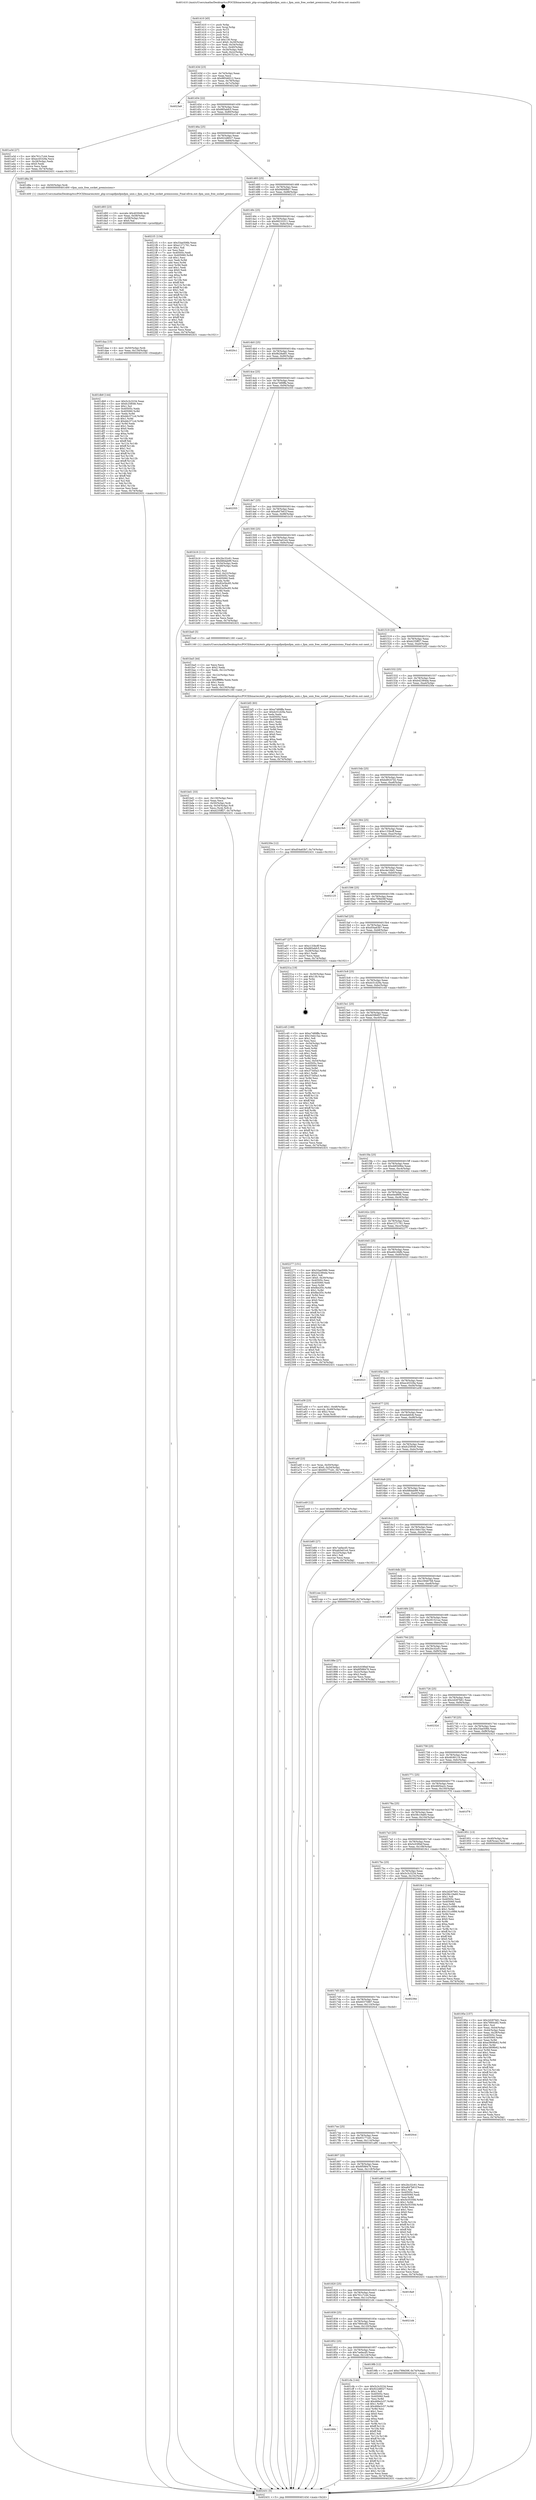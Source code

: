 digraph "0x401410" {
  label = "0x401410 (/mnt/c/Users/mathe/Desktop/tcc/POCII/binaries/extr_php-srcsapifpmfpmfpm_unix.c_fpm_unix_free_socket_premissions_Final-ollvm.out::main(0))"
  labelloc = "t"
  node[shape=record]

  Entry [label="",width=0.3,height=0.3,shape=circle,fillcolor=black,style=filled]
  "0x40143d" [label="{
     0x40143d [23]\l
     | [instrs]\l
     &nbsp;&nbsp;0x40143d \<+3\>: mov -0x74(%rbp),%eax\l
     &nbsp;&nbsp;0x401440 \<+2\>: mov %eax,%ecx\l
     &nbsp;&nbsp;0x401442 \<+6\>: sub $0x88546012,%ecx\l
     &nbsp;&nbsp;0x401448 \<+3\>: mov %eax,-0x78(%rbp)\l
     &nbsp;&nbsp;0x40144b \<+3\>: mov %ecx,-0x7c(%rbp)\l
     &nbsp;&nbsp;0x40144e \<+6\>: je 00000000004023a9 \<main+0xf99\>\l
  }"]
  "0x4023a9" [label="{
     0x4023a9\l
  }", style=dashed]
  "0x401454" [label="{
     0x401454 [22]\l
     | [instrs]\l
     &nbsp;&nbsp;0x401454 \<+5\>: jmp 0000000000401459 \<main+0x49\>\l
     &nbsp;&nbsp;0x401459 \<+3\>: mov -0x78(%rbp),%eax\l
     &nbsp;&nbsp;0x40145c \<+5\>: sub $0x885abfc5,%eax\l
     &nbsp;&nbsp;0x401461 \<+3\>: mov %eax,-0x80(%rbp)\l
     &nbsp;&nbsp;0x401464 \<+6\>: je 0000000000401a3d \<main+0x62d\>\l
  }"]
  Exit [label="",width=0.3,height=0.3,shape=circle,fillcolor=black,style=filled,peripheries=2]
  "0x401a3d" [label="{
     0x401a3d [27]\l
     | [instrs]\l
     &nbsp;&nbsp;0x401a3d \<+5\>: mov $0x761c7c44,%eax\l
     &nbsp;&nbsp;0x401a42 \<+5\>: mov $0xec45329a,%ecx\l
     &nbsp;&nbsp;0x401a47 \<+3\>: mov -0x28(%rbp),%edx\l
     &nbsp;&nbsp;0x401a4a \<+3\>: cmp $0x0,%edx\l
     &nbsp;&nbsp;0x401a4d \<+3\>: cmove %ecx,%eax\l
     &nbsp;&nbsp;0x401a50 \<+3\>: mov %eax,-0x74(%rbp)\l
     &nbsp;&nbsp;0x401a53 \<+5\>: jmp 0000000000402431 \<main+0x1021\>\l
  }"]
  "0x40146a" [label="{
     0x40146a [25]\l
     | [instrs]\l
     &nbsp;&nbsp;0x40146a \<+5\>: jmp 000000000040146f \<main+0x5f\>\l
     &nbsp;&nbsp;0x40146f \<+3\>: mov -0x78(%rbp),%eax\l
     &nbsp;&nbsp;0x401472 \<+5\>: sub $0x922d8027,%eax\l
     &nbsp;&nbsp;0x401477 \<+6\>: mov %eax,-0x84(%rbp)\l
     &nbsp;&nbsp;0x40147d \<+6\>: je 0000000000401d8a \<main+0x97a\>\l
  }"]
  "0x401db9" [label="{
     0x401db9 [144]\l
     | [instrs]\l
     &nbsp;&nbsp;0x401db9 \<+5\>: mov $0x5c3c3234,%eax\l
     &nbsp;&nbsp;0x401dbe \<+5\>: mov $0xfc25f046,%esi\l
     &nbsp;&nbsp;0x401dc3 \<+2\>: mov $0x1,%cl\l
     &nbsp;&nbsp;0x401dc5 \<+7\>: mov 0x40505c,%edx\l
     &nbsp;&nbsp;0x401dcc \<+8\>: mov 0x405060,%r8d\l
     &nbsp;&nbsp;0x401dd4 \<+3\>: mov %edx,%r9d\l
     &nbsp;&nbsp;0x401dd7 \<+7\>: sub $0xddc371cd,%r9d\l
     &nbsp;&nbsp;0x401dde \<+4\>: sub $0x1,%r9d\l
     &nbsp;&nbsp;0x401de2 \<+7\>: add $0xddc371cd,%r9d\l
     &nbsp;&nbsp;0x401de9 \<+4\>: imul %r9d,%edx\l
     &nbsp;&nbsp;0x401ded \<+3\>: and $0x1,%edx\l
     &nbsp;&nbsp;0x401df0 \<+3\>: cmp $0x0,%edx\l
     &nbsp;&nbsp;0x401df3 \<+4\>: sete %r10b\l
     &nbsp;&nbsp;0x401df7 \<+4\>: cmp $0xa,%r8d\l
     &nbsp;&nbsp;0x401dfb \<+4\>: setl %r11b\l
     &nbsp;&nbsp;0x401dff \<+3\>: mov %r10b,%bl\l
     &nbsp;&nbsp;0x401e02 \<+3\>: xor $0xff,%bl\l
     &nbsp;&nbsp;0x401e05 \<+3\>: mov %r11b,%r14b\l
     &nbsp;&nbsp;0x401e08 \<+4\>: xor $0xff,%r14b\l
     &nbsp;&nbsp;0x401e0c \<+3\>: xor $0x1,%cl\l
     &nbsp;&nbsp;0x401e0f \<+3\>: mov %bl,%r15b\l
     &nbsp;&nbsp;0x401e12 \<+4\>: and $0xff,%r15b\l
     &nbsp;&nbsp;0x401e16 \<+3\>: and %cl,%r10b\l
     &nbsp;&nbsp;0x401e19 \<+3\>: mov %r14b,%r12b\l
     &nbsp;&nbsp;0x401e1c \<+4\>: and $0xff,%r12b\l
     &nbsp;&nbsp;0x401e20 \<+3\>: and %cl,%r11b\l
     &nbsp;&nbsp;0x401e23 \<+3\>: or %r10b,%r15b\l
     &nbsp;&nbsp;0x401e26 \<+3\>: or %r11b,%r12b\l
     &nbsp;&nbsp;0x401e29 \<+3\>: xor %r12b,%r15b\l
     &nbsp;&nbsp;0x401e2c \<+3\>: or %r14b,%bl\l
     &nbsp;&nbsp;0x401e2f \<+3\>: xor $0xff,%bl\l
     &nbsp;&nbsp;0x401e32 \<+3\>: or $0x1,%cl\l
     &nbsp;&nbsp;0x401e35 \<+2\>: and %cl,%bl\l
     &nbsp;&nbsp;0x401e37 \<+3\>: or %bl,%r15b\l
     &nbsp;&nbsp;0x401e3a \<+4\>: test $0x1,%r15b\l
     &nbsp;&nbsp;0x401e3e \<+3\>: cmovne %esi,%eax\l
     &nbsp;&nbsp;0x401e41 \<+3\>: mov %eax,-0x74(%rbp)\l
     &nbsp;&nbsp;0x401e44 \<+5\>: jmp 0000000000402431 \<main+0x1021\>\l
  }"]
  "0x401d8a" [label="{
     0x401d8a [9]\l
     | [instrs]\l
     &nbsp;&nbsp;0x401d8a \<+4\>: mov -0x50(%rbp),%rdi\l
     &nbsp;&nbsp;0x401d8e \<+5\>: call 0000000000401400 \<fpm_unix_free_socket_premissions\>\l
     | [calls]\l
     &nbsp;&nbsp;0x401400 \{1\} (/mnt/c/Users/mathe/Desktop/tcc/POCII/binaries/extr_php-srcsapifpmfpmfpm_unix.c_fpm_unix_free_socket_premissions_Final-ollvm.out::fpm_unix_free_socket_premissions)\l
  }"]
  "0x401483" [label="{
     0x401483 [25]\l
     | [instrs]\l
     &nbsp;&nbsp;0x401483 \<+5\>: jmp 0000000000401488 \<main+0x78\>\l
     &nbsp;&nbsp;0x401488 \<+3\>: mov -0x78(%rbp),%eax\l
     &nbsp;&nbsp;0x40148b \<+5\>: sub $0x9406f8d7,%eax\l
     &nbsp;&nbsp;0x401490 \<+6\>: mov %eax,-0x88(%rbp)\l
     &nbsp;&nbsp;0x401496 \<+6\>: je 00000000004021f1 \<main+0xde1\>\l
  }"]
  "0x401daa" [label="{
     0x401daa [15]\l
     | [instrs]\l
     &nbsp;&nbsp;0x401daa \<+4\>: mov -0x50(%rbp),%rdi\l
     &nbsp;&nbsp;0x401dae \<+6\>: mov %eax,-0x134(%rbp)\l
     &nbsp;&nbsp;0x401db4 \<+5\>: call 0000000000401030 \<free@plt\>\l
     | [calls]\l
     &nbsp;&nbsp;0x401030 \{1\} (unknown)\l
  }"]
  "0x4021f1" [label="{
     0x4021f1 [134]\l
     | [instrs]\l
     &nbsp;&nbsp;0x4021f1 \<+5\>: mov $0x33ae506b,%eax\l
     &nbsp;&nbsp;0x4021f6 \<+5\>: mov $0xe1271761,%ecx\l
     &nbsp;&nbsp;0x4021fb \<+2\>: mov $0x1,%dl\l
     &nbsp;&nbsp;0x4021fd \<+2\>: xor %esi,%esi\l
     &nbsp;&nbsp;0x4021ff \<+7\>: mov 0x40505c,%edi\l
     &nbsp;&nbsp;0x402206 \<+8\>: mov 0x405060,%r8d\l
     &nbsp;&nbsp;0x40220e \<+3\>: sub $0x1,%esi\l
     &nbsp;&nbsp;0x402211 \<+3\>: mov %edi,%r9d\l
     &nbsp;&nbsp;0x402214 \<+3\>: add %esi,%r9d\l
     &nbsp;&nbsp;0x402217 \<+4\>: imul %r9d,%edi\l
     &nbsp;&nbsp;0x40221b \<+3\>: and $0x1,%edi\l
     &nbsp;&nbsp;0x40221e \<+3\>: cmp $0x0,%edi\l
     &nbsp;&nbsp;0x402221 \<+4\>: sete %r10b\l
     &nbsp;&nbsp;0x402225 \<+4\>: cmp $0xa,%r8d\l
     &nbsp;&nbsp;0x402229 \<+4\>: setl %r11b\l
     &nbsp;&nbsp;0x40222d \<+3\>: mov %r10b,%bl\l
     &nbsp;&nbsp;0x402230 \<+3\>: xor $0xff,%bl\l
     &nbsp;&nbsp;0x402233 \<+3\>: mov %r11b,%r14b\l
     &nbsp;&nbsp;0x402236 \<+4\>: xor $0xff,%r14b\l
     &nbsp;&nbsp;0x40223a \<+3\>: xor $0x1,%dl\l
     &nbsp;&nbsp;0x40223d \<+3\>: mov %bl,%r15b\l
     &nbsp;&nbsp;0x402240 \<+4\>: and $0xff,%r15b\l
     &nbsp;&nbsp;0x402244 \<+3\>: and %dl,%r10b\l
     &nbsp;&nbsp;0x402247 \<+3\>: mov %r14b,%r12b\l
     &nbsp;&nbsp;0x40224a \<+4\>: and $0xff,%r12b\l
     &nbsp;&nbsp;0x40224e \<+3\>: and %dl,%r11b\l
     &nbsp;&nbsp;0x402251 \<+3\>: or %r10b,%r15b\l
     &nbsp;&nbsp;0x402254 \<+3\>: or %r11b,%r12b\l
     &nbsp;&nbsp;0x402257 \<+3\>: xor %r12b,%r15b\l
     &nbsp;&nbsp;0x40225a \<+3\>: or %r14b,%bl\l
     &nbsp;&nbsp;0x40225d \<+3\>: xor $0xff,%bl\l
     &nbsp;&nbsp;0x402260 \<+3\>: or $0x1,%dl\l
     &nbsp;&nbsp;0x402263 \<+2\>: and %dl,%bl\l
     &nbsp;&nbsp;0x402265 \<+3\>: or %bl,%r15b\l
     &nbsp;&nbsp;0x402268 \<+4\>: test $0x1,%r15b\l
     &nbsp;&nbsp;0x40226c \<+3\>: cmovne %ecx,%eax\l
     &nbsp;&nbsp;0x40226f \<+3\>: mov %eax,-0x74(%rbp)\l
     &nbsp;&nbsp;0x402272 \<+5\>: jmp 0000000000402431 \<main+0x1021\>\l
  }"]
  "0x40149c" [label="{
     0x40149c [25]\l
     | [instrs]\l
     &nbsp;&nbsp;0x40149c \<+5\>: jmp 00000000004014a1 \<main+0x91\>\l
     &nbsp;&nbsp;0x4014a1 \<+3\>: mov -0x78(%rbp),%eax\l
     &nbsp;&nbsp;0x4014a4 \<+5\>: sub $0x99233311,%eax\l
     &nbsp;&nbsp;0x4014a9 \<+6\>: mov %eax,-0x8c(%rbp)\l
     &nbsp;&nbsp;0x4014af \<+6\>: je 00000000004020c1 \<main+0xcb1\>\l
  }"]
  "0x401d93" [label="{
     0x401d93 [23]\l
     | [instrs]\l
     &nbsp;&nbsp;0x401d93 \<+10\>: movabs $0x4030d6,%rdi\l
     &nbsp;&nbsp;0x401d9d \<+3\>: mov %eax,-0x58(%rbp)\l
     &nbsp;&nbsp;0x401da0 \<+3\>: mov -0x58(%rbp),%esi\l
     &nbsp;&nbsp;0x401da3 \<+2\>: mov $0x0,%al\l
     &nbsp;&nbsp;0x401da5 \<+5\>: call 0000000000401040 \<printf@plt\>\l
     | [calls]\l
     &nbsp;&nbsp;0x401040 \{1\} (unknown)\l
  }"]
  "0x4020c1" [label="{
     0x4020c1\l
  }", style=dashed]
  "0x4014b5" [label="{
     0x4014b5 [25]\l
     | [instrs]\l
     &nbsp;&nbsp;0x4014b5 \<+5\>: jmp 00000000004014ba \<main+0xaa\>\l
     &nbsp;&nbsp;0x4014ba \<+3\>: mov -0x78(%rbp),%eax\l
     &nbsp;&nbsp;0x4014bd \<+5\>: sub $0x9b28a6f1,%eax\l
     &nbsp;&nbsp;0x4014c2 \<+6\>: mov %eax,-0x90(%rbp)\l
     &nbsp;&nbsp;0x4014c8 \<+6\>: je 0000000000401f09 \<main+0xaf9\>\l
  }"]
  "0x40186b" [label="{
     0x40186b\l
  }", style=dashed]
  "0x401f09" [label="{
     0x401f09\l
  }", style=dashed]
  "0x4014ce" [label="{
     0x4014ce [25]\l
     | [instrs]\l
     &nbsp;&nbsp;0x4014ce \<+5\>: jmp 00000000004014d3 \<main+0xc3\>\l
     &nbsp;&nbsp;0x4014d3 \<+3\>: mov -0x78(%rbp),%eax\l
     &nbsp;&nbsp;0x4014d6 \<+5\>: sub $0xa7489ffa,%eax\l
     &nbsp;&nbsp;0x4014db \<+6\>: mov %eax,-0x94(%rbp)\l
     &nbsp;&nbsp;0x4014e1 \<+6\>: je 0000000000402355 \<main+0xf45\>\l
  }"]
  "0x401cfa" [label="{
     0x401cfa [144]\l
     | [instrs]\l
     &nbsp;&nbsp;0x401cfa \<+5\>: mov $0x5c3c3234,%eax\l
     &nbsp;&nbsp;0x401cff \<+5\>: mov $0x922d8027,%ecx\l
     &nbsp;&nbsp;0x401d04 \<+2\>: mov $0x1,%dl\l
     &nbsp;&nbsp;0x401d06 \<+7\>: mov 0x40505c,%esi\l
     &nbsp;&nbsp;0x401d0d \<+7\>: mov 0x405060,%edi\l
     &nbsp;&nbsp;0x401d14 \<+3\>: mov %esi,%r8d\l
     &nbsp;&nbsp;0x401d17 \<+7\>: add $0x466e2c57,%r8d\l
     &nbsp;&nbsp;0x401d1e \<+4\>: sub $0x1,%r8d\l
     &nbsp;&nbsp;0x401d22 \<+7\>: sub $0x466e2c57,%r8d\l
     &nbsp;&nbsp;0x401d29 \<+4\>: imul %r8d,%esi\l
     &nbsp;&nbsp;0x401d2d \<+3\>: and $0x1,%esi\l
     &nbsp;&nbsp;0x401d30 \<+3\>: cmp $0x0,%esi\l
     &nbsp;&nbsp;0x401d33 \<+4\>: sete %r9b\l
     &nbsp;&nbsp;0x401d37 \<+3\>: cmp $0xa,%edi\l
     &nbsp;&nbsp;0x401d3a \<+4\>: setl %r10b\l
     &nbsp;&nbsp;0x401d3e \<+3\>: mov %r9b,%r11b\l
     &nbsp;&nbsp;0x401d41 \<+4\>: xor $0xff,%r11b\l
     &nbsp;&nbsp;0x401d45 \<+3\>: mov %r10b,%bl\l
     &nbsp;&nbsp;0x401d48 \<+3\>: xor $0xff,%bl\l
     &nbsp;&nbsp;0x401d4b \<+3\>: xor $0x1,%dl\l
     &nbsp;&nbsp;0x401d4e \<+3\>: mov %r11b,%r14b\l
     &nbsp;&nbsp;0x401d51 \<+4\>: and $0xff,%r14b\l
     &nbsp;&nbsp;0x401d55 \<+3\>: and %dl,%r9b\l
     &nbsp;&nbsp;0x401d58 \<+3\>: mov %bl,%r15b\l
     &nbsp;&nbsp;0x401d5b \<+4\>: and $0xff,%r15b\l
     &nbsp;&nbsp;0x401d5f \<+3\>: and %dl,%r10b\l
     &nbsp;&nbsp;0x401d62 \<+3\>: or %r9b,%r14b\l
     &nbsp;&nbsp;0x401d65 \<+3\>: or %r10b,%r15b\l
     &nbsp;&nbsp;0x401d68 \<+3\>: xor %r15b,%r14b\l
     &nbsp;&nbsp;0x401d6b \<+3\>: or %bl,%r11b\l
     &nbsp;&nbsp;0x401d6e \<+4\>: xor $0xff,%r11b\l
     &nbsp;&nbsp;0x401d72 \<+3\>: or $0x1,%dl\l
     &nbsp;&nbsp;0x401d75 \<+3\>: and %dl,%r11b\l
     &nbsp;&nbsp;0x401d78 \<+3\>: or %r11b,%r14b\l
     &nbsp;&nbsp;0x401d7b \<+4\>: test $0x1,%r14b\l
     &nbsp;&nbsp;0x401d7f \<+3\>: cmovne %ecx,%eax\l
     &nbsp;&nbsp;0x401d82 \<+3\>: mov %eax,-0x74(%rbp)\l
     &nbsp;&nbsp;0x401d85 \<+5\>: jmp 0000000000402431 \<main+0x1021\>\l
  }"]
  "0x402355" [label="{
     0x402355\l
  }", style=dashed]
  "0x4014e7" [label="{
     0x4014e7 [25]\l
     | [instrs]\l
     &nbsp;&nbsp;0x4014e7 \<+5\>: jmp 00000000004014ec \<main+0xdc\>\l
     &nbsp;&nbsp;0x4014ec \<+3\>: mov -0x78(%rbp),%eax\l
     &nbsp;&nbsp;0x4014ef \<+5\>: sub $0xa847b61f,%eax\l
     &nbsp;&nbsp;0x4014f4 \<+6\>: mov %eax,-0x98(%rbp)\l
     &nbsp;&nbsp;0x4014fa \<+6\>: je 0000000000401b16 \<main+0x706\>\l
  }"]
  "0x401bd1" [label="{
     0x401bd1 [33]\l
     | [instrs]\l
     &nbsp;&nbsp;0x401bd1 \<+6\>: mov -0x130(%rbp),%ecx\l
     &nbsp;&nbsp;0x401bd7 \<+3\>: imul %eax,%ecx\l
     &nbsp;&nbsp;0x401bda \<+4\>: mov -0x50(%rbp),%rdi\l
     &nbsp;&nbsp;0x401bde \<+4\>: movslq -0x54(%rbp),%r8\l
     &nbsp;&nbsp;0x401be2 \<+4\>: mov %ecx,(%rdi,%r8,4)\l
     &nbsp;&nbsp;0x401be6 \<+7\>: movl $0xb235ff27,-0x74(%rbp)\l
     &nbsp;&nbsp;0x401bed \<+5\>: jmp 0000000000402431 \<main+0x1021\>\l
  }"]
  "0x401b16" [label="{
     0x401b16 [111]\l
     | [instrs]\l
     &nbsp;&nbsp;0x401b16 \<+5\>: mov $0x2bc32c61,%eax\l
     &nbsp;&nbsp;0x401b1b \<+5\>: mov $0xfd6dab99,%ecx\l
     &nbsp;&nbsp;0x401b20 \<+3\>: mov -0x54(%rbp),%edx\l
     &nbsp;&nbsp;0x401b23 \<+3\>: cmp -0x48(%rbp),%edx\l
     &nbsp;&nbsp;0x401b26 \<+4\>: setl %sil\l
     &nbsp;&nbsp;0x401b2a \<+4\>: and $0x1,%sil\l
     &nbsp;&nbsp;0x401b2e \<+4\>: mov %sil,-0x22(%rbp)\l
     &nbsp;&nbsp;0x401b32 \<+7\>: mov 0x40505c,%edx\l
     &nbsp;&nbsp;0x401b39 \<+7\>: mov 0x405060,%edi\l
     &nbsp;&nbsp;0x401b40 \<+3\>: mov %edx,%r8d\l
     &nbsp;&nbsp;0x401b43 \<+7\>: add $0x82e5bc85,%r8d\l
     &nbsp;&nbsp;0x401b4a \<+4\>: sub $0x1,%r8d\l
     &nbsp;&nbsp;0x401b4e \<+7\>: sub $0x82e5bc85,%r8d\l
     &nbsp;&nbsp;0x401b55 \<+4\>: imul %r8d,%edx\l
     &nbsp;&nbsp;0x401b59 \<+3\>: and $0x1,%edx\l
     &nbsp;&nbsp;0x401b5c \<+3\>: cmp $0x0,%edx\l
     &nbsp;&nbsp;0x401b5f \<+4\>: sete %sil\l
     &nbsp;&nbsp;0x401b63 \<+3\>: cmp $0xa,%edi\l
     &nbsp;&nbsp;0x401b66 \<+4\>: setl %r9b\l
     &nbsp;&nbsp;0x401b6a \<+3\>: mov %sil,%r10b\l
     &nbsp;&nbsp;0x401b6d \<+3\>: and %r9b,%r10b\l
     &nbsp;&nbsp;0x401b70 \<+3\>: xor %r9b,%sil\l
     &nbsp;&nbsp;0x401b73 \<+3\>: or %sil,%r10b\l
     &nbsp;&nbsp;0x401b76 \<+4\>: test $0x1,%r10b\l
     &nbsp;&nbsp;0x401b7a \<+3\>: cmovne %ecx,%eax\l
     &nbsp;&nbsp;0x401b7d \<+3\>: mov %eax,-0x74(%rbp)\l
     &nbsp;&nbsp;0x401b80 \<+5\>: jmp 0000000000402431 \<main+0x1021\>\l
  }"]
  "0x401500" [label="{
     0x401500 [25]\l
     | [instrs]\l
     &nbsp;&nbsp;0x401500 \<+5\>: jmp 0000000000401505 \<main+0xf5\>\l
     &nbsp;&nbsp;0x401505 \<+3\>: mov -0x78(%rbp),%eax\l
     &nbsp;&nbsp;0x401508 \<+5\>: sub $0xab5a01e4,%eax\l
     &nbsp;&nbsp;0x40150d \<+6\>: mov %eax,-0x9c(%rbp)\l
     &nbsp;&nbsp;0x401513 \<+6\>: je 0000000000401ba0 \<main+0x790\>\l
  }"]
  "0x401ba5" [label="{
     0x401ba5 [44]\l
     | [instrs]\l
     &nbsp;&nbsp;0x401ba5 \<+2\>: xor %ecx,%ecx\l
     &nbsp;&nbsp;0x401ba7 \<+5\>: mov $0x2,%edx\l
     &nbsp;&nbsp;0x401bac \<+6\>: mov %edx,-0x12c(%rbp)\l
     &nbsp;&nbsp;0x401bb2 \<+1\>: cltd\l
     &nbsp;&nbsp;0x401bb3 \<+6\>: mov -0x12c(%rbp),%esi\l
     &nbsp;&nbsp;0x401bb9 \<+2\>: idiv %esi\l
     &nbsp;&nbsp;0x401bbb \<+6\>: imul $0xfffffffe,%edx,%edx\l
     &nbsp;&nbsp;0x401bc1 \<+3\>: sub $0x1,%ecx\l
     &nbsp;&nbsp;0x401bc4 \<+2\>: sub %ecx,%edx\l
     &nbsp;&nbsp;0x401bc6 \<+6\>: mov %edx,-0x130(%rbp)\l
     &nbsp;&nbsp;0x401bcc \<+5\>: call 0000000000401160 \<next_i\>\l
     | [calls]\l
     &nbsp;&nbsp;0x401160 \{1\} (/mnt/c/Users/mathe/Desktop/tcc/POCII/binaries/extr_php-srcsapifpmfpmfpm_unix.c_fpm_unix_free_socket_premissions_Final-ollvm.out::next_i)\l
  }"]
  "0x401ba0" [label="{
     0x401ba0 [5]\l
     | [instrs]\l
     &nbsp;&nbsp;0x401ba0 \<+5\>: call 0000000000401160 \<next_i\>\l
     | [calls]\l
     &nbsp;&nbsp;0x401160 \{1\} (/mnt/c/Users/mathe/Desktop/tcc/POCII/binaries/extr_php-srcsapifpmfpmfpm_unix.c_fpm_unix_free_socket_premissions_Final-ollvm.out::next_i)\l
  }"]
  "0x401519" [label="{
     0x401519 [25]\l
     | [instrs]\l
     &nbsp;&nbsp;0x401519 \<+5\>: jmp 000000000040151e \<main+0x10e\>\l
     &nbsp;&nbsp;0x40151e \<+3\>: mov -0x78(%rbp),%eax\l
     &nbsp;&nbsp;0x401521 \<+5\>: sub $0xb235ff27,%eax\l
     &nbsp;&nbsp;0x401526 \<+6\>: mov %eax,-0xa0(%rbp)\l
     &nbsp;&nbsp;0x40152c \<+6\>: je 0000000000401bf2 \<main+0x7e2\>\l
  }"]
  "0x401a6f" [label="{
     0x401a6f [23]\l
     | [instrs]\l
     &nbsp;&nbsp;0x401a6f \<+4\>: mov %rax,-0x50(%rbp)\l
     &nbsp;&nbsp;0x401a73 \<+7\>: movl $0x0,-0x54(%rbp)\l
     &nbsp;&nbsp;0x401a7a \<+7\>: movl $0x65177cd1,-0x74(%rbp)\l
     &nbsp;&nbsp;0x401a81 \<+5\>: jmp 0000000000402431 \<main+0x1021\>\l
  }"]
  "0x401bf2" [label="{
     0x401bf2 [83]\l
     | [instrs]\l
     &nbsp;&nbsp;0x401bf2 \<+5\>: mov $0xa7489ffa,%eax\l
     &nbsp;&nbsp;0x401bf7 \<+5\>: mov $0xdc51d29a,%ecx\l
     &nbsp;&nbsp;0x401bfc \<+2\>: xor %edx,%edx\l
     &nbsp;&nbsp;0x401bfe \<+7\>: mov 0x40505c,%esi\l
     &nbsp;&nbsp;0x401c05 \<+7\>: mov 0x405060,%edi\l
     &nbsp;&nbsp;0x401c0c \<+3\>: sub $0x1,%edx\l
     &nbsp;&nbsp;0x401c0f \<+3\>: mov %esi,%r8d\l
     &nbsp;&nbsp;0x401c12 \<+3\>: add %edx,%r8d\l
     &nbsp;&nbsp;0x401c15 \<+4\>: imul %r8d,%esi\l
     &nbsp;&nbsp;0x401c19 \<+3\>: and $0x1,%esi\l
     &nbsp;&nbsp;0x401c1c \<+3\>: cmp $0x0,%esi\l
     &nbsp;&nbsp;0x401c1f \<+4\>: sete %r9b\l
     &nbsp;&nbsp;0x401c23 \<+3\>: cmp $0xa,%edi\l
     &nbsp;&nbsp;0x401c26 \<+4\>: setl %r10b\l
     &nbsp;&nbsp;0x401c2a \<+3\>: mov %r9b,%r11b\l
     &nbsp;&nbsp;0x401c2d \<+3\>: and %r10b,%r11b\l
     &nbsp;&nbsp;0x401c30 \<+3\>: xor %r10b,%r9b\l
     &nbsp;&nbsp;0x401c33 \<+3\>: or %r9b,%r11b\l
     &nbsp;&nbsp;0x401c36 \<+4\>: test $0x1,%r11b\l
     &nbsp;&nbsp;0x401c3a \<+3\>: cmovne %ecx,%eax\l
     &nbsp;&nbsp;0x401c3d \<+3\>: mov %eax,-0x74(%rbp)\l
     &nbsp;&nbsp;0x401c40 \<+5\>: jmp 0000000000402431 \<main+0x1021\>\l
  }"]
  "0x401532" [label="{
     0x401532 [25]\l
     | [instrs]\l
     &nbsp;&nbsp;0x401532 \<+5\>: jmp 0000000000401537 \<main+0x127\>\l
     &nbsp;&nbsp;0x401537 \<+3\>: mov -0x78(%rbp),%eax\l
     &nbsp;&nbsp;0x40153a \<+5\>: sub $0xb42384da,%eax\l
     &nbsp;&nbsp;0x40153f \<+6\>: mov %eax,-0xa4(%rbp)\l
     &nbsp;&nbsp;0x401545 \<+6\>: je 000000000040230e \<main+0xefe\>\l
  }"]
  "0x401852" [label="{
     0x401852 [25]\l
     | [instrs]\l
     &nbsp;&nbsp;0x401852 \<+5\>: jmp 0000000000401857 \<main+0x447\>\l
     &nbsp;&nbsp;0x401857 \<+3\>: mov -0x78(%rbp),%eax\l
     &nbsp;&nbsp;0x40185a \<+5\>: sub $0x7aefacd5,%eax\l
     &nbsp;&nbsp;0x40185f \<+6\>: mov %eax,-0x124(%rbp)\l
     &nbsp;&nbsp;0x401865 \<+6\>: je 0000000000401cfa \<main+0x8ea\>\l
  }"]
  "0x40230e" [label="{
     0x40230e [12]\l
     | [instrs]\l
     &nbsp;&nbsp;0x40230e \<+7\>: movl $0xd54a63b7,-0x74(%rbp)\l
     &nbsp;&nbsp;0x402315 \<+5\>: jmp 0000000000402431 \<main+0x1021\>\l
  }"]
  "0x40154b" [label="{
     0x40154b [25]\l
     | [instrs]\l
     &nbsp;&nbsp;0x40154b \<+5\>: jmp 0000000000401550 \<main+0x140\>\l
     &nbsp;&nbsp;0x401550 \<+3\>: mov -0x78(%rbp),%eax\l
     &nbsp;&nbsp;0x401553 \<+5\>: sub $0xbd9247d2,%eax\l
     &nbsp;&nbsp;0x401558 \<+6\>: mov %eax,-0xa8(%rbp)\l
     &nbsp;&nbsp;0x40155e \<+6\>: je 00000000004023b5 \<main+0xfa5\>\l
  }"]
  "0x4019fb" [label="{
     0x4019fb [12]\l
     | [instrs]\l
     &nbsp;&nbsp;0x4019fb \<+7\>: movl $0xc789d39f,-0x74(%rbp)\l
     &nbsp;&nbsp;0x401a02 \<+5\>: jmp 0000000000402431 \<main+0x1021\>\l
  }"]
  "0x4023b5" [label="{
     0x4023b5\l
  }", style=dashed]
  "0x401564" [label="{
     0x401564 [25]\l
     | [instrs]\l
     &nbsp;&nbsp;0x401564 \<+5\>: jmp 0000000000401569 \<main+0x159\>\l
     &nbsp;&nbsp;0x401569 \<+3\>: mov -0x78(%rbp),%eax\l
     &nbsp;&nbsp;0x40156c \<+5\>: sub $0xc133bcff,%eax\l
     &nbsp;&nbsp;0x401571 \<+6\>: mov %eax,-0xac(%rbp)\l
     &nbsp;&nbsp;0x401577 \<+6\>: je 0000000000401a22 \<main+0x612\>\l
  }"]
  "0x401839" [label="{
     0x401839 [25]\l
     | [instrs]\l
     &nbsp;&nbsp;0x401839 \<+5\>: jmp 000000000040183e \<main+0x42e\>\l
     &nbsp;&nbsp;0x40183e \<+3\>: mov -0x78(%rbp),%eax\l
     &nbsp;&nbsp;0x401841 \<+5\>: sub $0x7660cdf2,%eax\l
     &nbsp;&nbsp;0x401846 \<+6\>: mov %eax,-0x120(%rbp)\l
     &nbsp;&nbsp;0x40184c \<+6\>: je 00000000004019fb \<main+0x5eb\>\l
  }"]
  "0x401a22" [label="{
     0x401a22\l
  }", style=dashed]
  "0x40157d" [label="{
     0x40157d [25]\l
     | [instrs]\l
     &nbsp;&nbsp;0x40157d \<+5\>: jmp 0000000000401582 \<main+0x172\>\l
     &nbsp;&nbsp;0x401582 \<+3\>: mov -0x78(%rbp),%eax\l
     &nbsp;&nbsp;0x401585 \<+5\>: sub $0xc4e1fdd1,%eax\l
     &nbsp;&nbsp;0x40158a \<+6\>: mov %eax,-0xb0(%rbp)\l
     &nbsp;&nbsp;0x401590 \<+6\>: je 0000000000402125 \<main+0xd15\>\l
  }"]
  "0x4021d4" [label="{
     0x4021d4\l
  }", style=dashed]
  "0x402125" [label="{
     0x402125\l
  }", style=dashed]
  "0x401596" [label="{
     0x401596 [25]\l
     | [instrs]\l
     &nbsp;&nbsp;0x401596 \<+5\>: jmp 000000000040159b \<main+0x18b\>\l
     &nbsp;&nbsp;0x40159b \<+3\>: mov -0x78(%rbp),%eax\l
     &nbsp;&nbsp;0x40159e \<+5\>: sub $0xc789d39f,%eax\l
     &nbsp;&nbsp;0x4015a3 \<+6\>: mov %eax,-0xb4(%rbp)\l
     &nbsp;&nbsp;0x4015a9 \<+6\>: je 0000000000401a07 \<main+0x5f7\>\l
  }"]
  "0x401820" [label="{
     0x401820 [25]\l
     | [instrs]\l
     &nbsp;&nbsp;0x401820 \<+5\>: jmp 0000000000401825 \<main+0x415\>\l
     &nbsp;&nbsp;0x401825 \<+3\>: mov -0x78(%rbp),%eax\l
     &nbsp;&nbsp;0x401828 \<+5\>: sub $0x761c7c44,%eax\l
     &nbsp;&nbsp;0x40182d \<+6\>: mov %eax,-0x11c(%rbp)\l
     &nbsp;&nbsp;0x401833 \<+6\>: je 00000000004021d4 \<main+0xdc4\>\l
  }"]
  "0x401a07" [label="{
     0x401a07 [27]\l
     | [instrs]\l
     &nbsp;&nbsp;0x401a07 \<+5\>: mov $0xc133bcff,%eax\l
     &nbsp;&nbsp;0x401a0c \<+5\>: mov $0x885abfc5,%ecx\l
     &nbsp;&nbsp;0x401a11 \<+3\>: mov -0x28(%rbp),%edx\l
     &nbsp;&nbsp;0x401a14 \<+3\>: cmp $0x1,%edx\l
     &nbsp;&nbsp;0x401a17 \<+3\>: cmovl %ecx,%eax\l
     &nbsp;&nbsp;0x401a1a \<+3\>: mov %eax,-0x74(%rbp)\l
     &nbsp;&nbsp;0x401a1d \<+5\>: jmp 0000000000402431 \<main+0x1021\>\l
  }"]
  "0x4015af" [label="{
     0x4015af [25]\l
     | [instrs]\l
     &nbsp;&nbsp;0x4015af \<+5\>: jmp 00000000004015b4 \<main+0x1a4\>\l
     &nbsp;&nbsp;0x4015b4 \<+3\>: mov -0x78(%rbp),%eax\l
     &nbsp;&nbsp;0x4015b7 \<+5\>: sub $0xd54a63b7,%eax\l
     &nbsp;&nbsp;0x4015bc \<+6\>: mov %eax,-0xb8(%rbp)\l
     &nbsp;&nbsp;0x4015c2 \<+6\>: je 000000000040231a \<main+0xf0a\>\l
  }"]
  "0x4018a9" [label="{
     0x4018a9\l
  }", style=dashed]
  "0x40231a" [label="{
     0x40231a [19]\l
     | [instrs]\l
     &nbsp;&nbsp;0x40231a \<+3\>: mov -0x30(%rbp),%eax\l
     &nbsp;&nbsp;0x40231d \<+7\>: add $0x130,%rsp\l
     &nbsp;&nbsp;0x402324 \<+1\>: pop %rbx\l
     &nbsp;&nbsp;0x402325 \<+2\>: pop %r12\l
     &nbsp;&nbsp;0x402327 \<+2\>: pop %r14\l
     &nbsp;&nbsp;0x402329 \<+2\>: pop %r15\l
     &nbsp;&nbsp;0x40232b \<+1\>: pop %rbp\l
     &nbsp;&nbsp;0x40232c \<+1\>: ret\l
  }"]
  "0x4015c8" [label="{
     0x4015c8 [25]\l
     | [instrs]\l
     &nbsp;&nbsp;0x4015c8 \<+5\>: jmp 00000000004015cd \<main+0x1bd\>\l
     &nbsp;&nbsp;0x4015cd \<+3\>: mov -0x78(%rbp),%eax\l
     &nbsp;&nbsp;0x4015d0 \<+5\>: sub $0xdc51d29a,%eax\l
     &nbsp;&nbsp;0x4015d5 \<+6\>: mov %eax,-0xbc(%rbp)\l
     &nbsp;&nbsp;0x4015db \<+6\>: je 0000000000401c45 \<main+0x835\>\l
  }"]
  "0x401807" [label="{
     0x401807 [25]\l
     | [instrs]\l
     &nbsp;&nbsp;0x401807 \<+5\>: jmp 000000000040180c \<main+0x3fc\>\l
     &nbsp;&nbsp;0x40180c \<+3\>: mov -0x78(%rbp),%eax\l
     &nbsp;&nbsp;0x40180f \<+5\>: sub $0x6f588476,%eax\l
     &nbsp;&nbsp;0x401814 \<+6\>: mov %eax,-0x118(%rbp)\l
     &nbsp;&nbsp;0x40181a \<+6\>: je 00000000004018a9 \<main+0x499\>\l
  }"]
  "0x401c45" [label="{
     0x401c45 [169]\l
     | [instrs]\l
     &nbsp;&nbsp;0x401c45 \<+5\>: mov $0xa7489ffa,%eax\l
     &nbsp;&nbsp;0x401c4a \<+5\>: mov $0x10eb15ac,%ecx\l
     &nbsp;&nbsp;0x401c4f \<+2\>: mov $0x1,%dl\l
     &nbsp;&nbsp;0x401c51 \<+2\>: xor %esi,%esi\l
     &nbsp;&nbsp;0x401c53 \<+3\>: mov -0x54(%rbp),%edi\l
     &nbsp;&nbsp;0x401c56 \<+3\>: mov %esi,%r8d\l
     &nbsp;&nbsp;0x401c59 \<+3\>: sub %edi,%r8d\l
     &nbsp;&nbsp;0x401c5c \<+2\>: mov %esi,%edi\l
     &nbsp;&nbsp;0x401c5e \<+3\>: sub $0x1,%edi\l
     &nbsp;&nbsp;0x401c61 \<+3\>: add %edi,%r8d\l
     &nbsp;&nbsp;0x401c64 \<+3\>: sub %r8d,%esi\l
     &nbsp;&nbsp;0x401c67 \<+3\>: mov %esi,-0x54(%rbp)\l
     &nbsp;&nbsp;0x401c6a \<+7\>: mov 0x40505c,%esi\l
     &nbsp;&nbsp;0x401c71 \<+7\>: mov 0x405060,%edi\l
     &nbsp;&nbsp;0x401c78 \<+3\>: mov %esi,%r8d\l
     &nbsp;&nbsp;0x401c7b \<+7\>: sub $0x373d5a3,%r8d\l
     &nbsp;&nbsp;0x401c82 \<+4\>: sub $0x1,%r8d\l
     &nbsp;&nbsp;0x401c86 \<+7\>: add $0x373d5a3,%r8d\l
     &nbsp;&nbsp;0x401c8d \<+4\>: imul %r8d,%esi\l
     &nbsp;&nbsp;0x401c91 \<+3\>: and $0x1,%esi\l
     &nbsp;&nbsp;0x401c94 \<+3\>: cmp $0x0,%esi\l
     &nbsp;&nbsp;0x401c97 \<+4\>: sete %r9b\l
     &nbsp;&nbsp;0x401c9b \<+3\>: cmp $0xa,%edi\l
     &nbsp;&nbsp;0x401c9e \<+4\>: setl %r10b\l
     &nbsp;&nbsp;0x401ca2 \<+3\>: mov %r9b,%r11b\l
     &nbsp;&nbsp;0x401ca5 \<+4\>: xor $0xff,%r11b\l
     &nbsp;&nbsp;0x401ca9 \<+3\>: mov %r10b,%bl\l
     &nbsp;&nbsp;0x401cac \<+3\>: xor $0xff,%bl\l
     &nbsp;&nbsp;0x401caf \<+3\>: xor $0x1,%dl\l
     &nbsp;&nbsp;0x401cb2 \<+3\>: mov %r11b,%r14b\l
     &nbsp;&nbsp;0x401cb5 \<+4\>: and $0xff,%r14b\l
     &nbsp;&nbsp;0x401cb9 \<+3\>: and %dl,%r9b\l
     &nbsp;&nbsp;0x401cbc \<+3\>: mov %bl,%r15b\l
     &nbsp;&nbsp;0x401cbf \<+4\>: and $0xff,%r15b\l
     &nbsp;&nbsp;0x401cc3 \<+3\>: and %dl,%r10b\l
     &nbsp;&nbsp;0x401cc6 \<+3\>: or %r9b,%r14b\l
     &nbsp;&nbsp;0x401cc9 \<+3\>: or %r10b,%r15b\l
     &nbsp;&nbsp;0x401ccc \<+3\>: xor %r15b,%r14b\l
     &nbsp;&nbsp;0x401ccf \<+3\>: or %bl,%r11b\l
     &nbsp;&nbsp;0x401cd2 \<+4\>: xor $0xff,%r11b\l
     &nbsp;&nbsp;0x401cd6 \<+3\>: or $0x1,%dl\l
     &nbsp;&nbsp;0x401cd9 \<+3\>: and %dl,%r11b\l
     &nbsp;&nbsp;0x401cdc \<+3\>: or %r11b,%r14b\l
     &nbsp;&nbsp;0x401cdf \<+4\>: test $0x1,%r14b\l
     &nbsp;&nbsp;0x401ce3 \<+3\>: cmovne %ecx,%eax\l
     &nbsp;&nbsp;0x401ce6 \<+3\>: mov %eax,-0x74(%rbp)\l
     &nbsp;&nbsp;0x401ce9 \<+5\>: jmp 0000000000402431 \<main+0x1021\>\l
  }"]
  "0x4015e1" [label="{
     0x4015e1 [25]\l
     | [instrs]\l
     &nbsp;&nbsp;0x4015e1 \<+5\>: jmp 00000000004015e6 \<main+0x1d6\>\l
     &nbsp;&nbsp;0x4015e6 \<+3\>: mov -0x78(%rbp),%eax\l
     &nbsp;&nbsp;0x4015e9 \<+5\>: sub $0xdd39b607,%eax\l
     &nbsp;&nbsp;0x4015ee \<+6\>: mov %eax,-0xc0(%rbp)\l
     &nbsp;&nbsp;0x4015f4 \<+6\>: je 00000000004021e0 \<main+0xdd0\>\l
  }"]
  "0x401a86" [label="{
     0x401a86 [144]\l
     | [instrs]\l
     &nbsp;&nbsp;0x401a86 \<+5\>: mov $0x2bc32c61,%eax\l
     &nbsp;&nbsp;0x401a8b \<+5\>: mov $0xa847b61f,%ecx\l
     &nbsp;&nbsp;0x401a90 \<+2\>: mov $0x1,%dl\l
     &nbsp;&nbsp;0x401a92 \<+7\>: mov 0x40505c,%esi\l
     &nbsp;&nbsp;0x401a99 \<+7\>: mov 0x405060,%edi\l
     &nbsp;&nbsp;0x401aa0 \<+3\>: mov %esi,%r8d\l
     &nbsp;&nbsp;0x401aa3 \<+7\>: sub $0x5e3535fd,%r8d\l
     &nbsp;&nbsp;0x401aaa \<+4\>: sub $0x1,%r8d\l
     &nbsp;&nbsp;0x401aae \<+7\>: add $0x5e3535fd,%r8d\l
     &nbsp;&nbsp;0x401ab5 \<+4\>: imul %r8d,%esi\l
     &nbsp;&nbsp;0x401ab9 \<+3\>: and $0x1,%esi\l
     &nbsp;&nbsp;0x401abc \<+3\>: cmp $0x0,%esi\l
     &nbsp;&nbsp;0x401abf \<+4\>: sete %r9b\l
     &nbsp;&nbsp;0x401ac3 \<+3\>: cmp $0xa,%edi\l
     &nbsp;&nbsp;0x401ac6 \<+4\>: setl %r10b\l
     &nbsp;&nbsp;0x401aca \<+3\>: mov %r9b,%r11b\l
     &nbsp;&nbsp;0x401acd \<+4\>: xor $0xff,%r11b\l
     &nbsp;&nbsp;0x401ad1 \<+3\>: mov %r10b,%bl\l
     &nbsp;&nbsp;0x401ad4 \<+3\>: xor $0xff,%bl\l
     &nbsp;&nbsp;0x401ad7 \<+3\>: xor $0x0,%dl\l
     &nbsp;&nbsp;0x401ada \<+3\>: mov %r11b,%r14b\l
     &nbsp;&nbsp;0x401add \<+4\>: and $0x0,%r14b\l
     &nbsp;&nbsp;0x401ae1 \<+3\>: and %dl,%r9b\l
     &nbsp;&nbsp;0x401ae4 \<+3\>: mov %bl,%r15b\l
     &nbsp;&nbsp;0x401ae7 \<+4\>: and $0x0,%r15b\l
     &nbsp;&nbsp;0x401aeb \<+3\>: and %dl,%r10b\l
     &nbsp;&nbsp;0x401aee \<+3\>: or %r9b,%r14b\l
     &nbsp;&nbsp;0x401af1 \<+3\>: or %r10b,%r15b\l
     &nbsp;&nbsp;0x401af4 \<+3\>: xor %r15b,%r14b\l
     &nbsp;&nbsp;0x401af7 \<+3\>: or %bl,%r11b\l
     &nbsp;&nbsp;0x401afa \<+4\>: xor $0xff,%r11b\l
     &nbsp;&nbsp;0x401afe \<+3\>: or $0x0,%dl\l
     &nbsp;&nbsp;0x401b01 \<+3\>: and %dl,%r11b\l
     &nbsp;&nbsp;0x401b04 \<+3\>: or %r11b,%r14b\l
     &nbsp;&nbsp;0x401b07 \<+4\>: test $0x1,%r14b\l
     &nbsp;&nbsp;0x401b0b \<+3\>: cmovne %ecx,%eax\l
     &nbsp;&nbsp;0x401b0e \<+3\>: mov %eax,-0x74(%rbp)\l
     &nbsp;&nbsp;0x401b11 \<+5\>: jmp 0000000000402431 \<main+0x1021\>\l
  }"]
  "0x4021e0" [label="{
     0x4021e0\l
  }", style=dashed]
  "0x4015fa" [label="{
     0x4015fa [25]\l
     | [instrs]\l
     &nbsp;&nbsp;0x4015fa \<+5\>: jmp 00000000004015ff \<main+0x1ef\>\l
     &nbsp;&nbsp;0x4015ff \<+3\>: mov -0x78(%rbp),%eax\l
     &nbsp;&nbsp;0x401602 \<+5\>: sub $0xddf2b9be,%eax\l
     &nbsp;&nbsp;0x401607 \<+6\>: mov %eax,-0xc4(%rbp)\l
     &nbsp;&nbsp;0x40160d \<+6\>: je 0000000000402402 \<main+0xff2\>\l
  }"]
  "0x4017ee" [label="{
     0x4017ee [25]\l
     | [instrs]\l
     &nbsp;&nbsp;0x4017ee \<+5\>: jmp 00000000004017f3 \<main+0x3e3\>\l
     &nbsp;&nbsp;0x4017f3 \<+3\>: mov -0x78(%rbp),%eax\l
     &nbsp;&nbsp;0x4017f6 \<+5\>: sub $0x65177cd1,%eax\l
     &nbsp;&nbsp;0x4017fb \<+6\>: mov %eax,-0x114(%rbp)\l
     &nbsp;&nbsp;0x401801 \<+6\>: je 0000000000401a86 \<main+0x676\>\l
  }"]
  "0x402402" [label="{
     0x402402\l
  }", style=dashed]
  "0x401613" [label="{
     0x401613 [25]\l
     | [instrs]\l
     &nbsp;&nbsp;0x401613 \<+5\>: jmp 0000000000401618 \<main+0x208\>\l
     &nbsp;&nbsp;0x401618 \<+3\>: mov -0x78(%rbp),%eax\l
     &nbsp;&nbsp;0x40161b \<+5\>: sub $0xe0edf6f4,%eax\l
     &nbsp;&nbsp;0x401620 \<+6\>: mov %eax,-0xc8(%rbp)\l
     &nbsp;&nbsp;0x401626 \<+6\>: je 000000000040218d \<main+0xd7d\>\l
  }"]
  "0x4020cd" [label="{
     0x4020cd\l
  }", style=dashed]
  "0x40218d" [label="{
     0x40218d\l
  }", style=dashed]
  "0x40162c" [label="{
     0x40162c [25]\l
     | [instrs]\l
     &nbsp;&nbsp;0x40162c \<+5\>: jmp 0000000000401631 \<main+0x221\>\l
     &nbsp;&nbsp;0x401631 \<+3\>: mov -0x78(%rbp),%eax\l
     &nbsp;&nbsp;0x401634 \<+5\>: sub $0xe1271761,%eax\l
     &nbsp;&nbsp;0x401639 \<+6\>: mov %eax,-0xcc(%rbp)\l
     &nbsp;&nbsp;0x40163f \<+6\>: je 0000000000402277 \<main+0xe67\>\l
  }"]
  "0x4017d5" [label="{
     0x4017d5 [25]\l
     | [instrs]\l
     &nbsp;&nbsp;0x4017d5 \<+5\>: jmp 00000000004017da \<main+0x3ca\>\l
     &nbsp;&nbsp;0x4017da \<+3\>: mov -0x78(%rbp),%eax\l
     &nbsp;&nbsp;0x4017dd \<+5\>: sub $0x60375887,%eax\l
     &nbsp;&nbsp;0x4017e2 \<+6\>: mov %eax,-0x110(%rbp)\l
     &nbsp;&nbsp;0x4017e8 \<+6\>: je 00000000004020cd \<main+0xcbd\>\l
  }"]
  "0x402277" [label="{
     0x402277 [151]\l
     | [instrs]\l
     &nbsp;&nbsp;0x402277 \<+5\>: mov $0x33ae506b,%eax\l
     &nbsp;&nbsp;0x40227c \<+5\>: mov $0xb42384da,%ecx\l
     &nbsp;&nbsp;0x402281 \<+2\>: mov $0x1,%dl\l
     &nbsp;&nbsp;0x402283 \<+7\>: movl $0x0,-0x30(%rbp)\l
     &nbsp;&nbsp;0x40228a \<+7\>: mov 0x40505c,%esi\l
     &nbsp;&nbsp;0x402291 \<+7\>: mov 0x405060,%edi\l
     &nbsp;&nbsp;0x402298 \<+3\>: mov %esi,%r8d\l
     &nbsp;&nbsp;0x40229b \<+7\>: add $0xfbe2f3c,%r8d\l
     &nbsp;&nbsp;0x4022a2 \<+4\>: sub $0x1,%r8d\l
     &nbsp;&nbsp;0x4022a6 \<+7\>: sub $0xfbe2f3c,%r8d\l
     &nbsp;&nbsp;0x4022ad \<+4\>: imul %r8d,%esi\l
     &nbsp;&nbsp;0x4022b1 \<+3\>: and $0x1,%esi\l
     &nbsp;&nbsp;0x4022b4 \<+3\>: cmp $0x0,%esi\l
     &nbsp;&nbsp;0x4022b7 \<+4\>: sete %r9b\l
     &nbsp;&nbsp;0x4022bb \<+3\>: cmp $0xa,%edi\l
     &nbsp;&nbsp;0x4022be \<+4\>: setl %r10b\l
     &nbsp;&nbsp;0x4022c2 \<+3\>: mov %r9b,%r11b\l
     &nbsp;&nbsp;0x4022c5 \<+4\>: xor $0xff,%r11b\l
     &nbsp;&nbsp;0x4022c9 \<+3\>: mov %r10b,%bl\l
     &nbsp;&nbsp;0x4022cc \<+3\>: xor $0xff,%bl\l
     &nbsp;&nbsp;0x4022cf \<+3\>: xor $0x0,%dl\l
     &nbsp;&nbsp;0x4022d2 \<+3\>: mov %r11b,%r14b\l
     &nbsp;&nbsp;0x4022d5 \<+4\>: and $0x0,%r14b\l
     &nbsp;&nbsp;0x4022d9 \<+3\>: and %dl,%r9b\l
     &nbsp;&nbsp;0x4022dc \<+3\>: mov %bl,%r15b\l
     &nbsp;&nbsp;0x4022df \<+4\>: and $0x0,%r15b\l
     &nbsp;&nbsp;0x4022e3 \<+3\>: and %dl,%r10b\l
     &nbsp;&nbsp;0x4022e6 \<+3\>: or %r9b,%r14b\l
     &nbsp;&nbsp;0x4022e9 \<+3\>: or %r10b,%r15b\l
     &nbsp;&nbsp;0x4022ec \<+3\>: xor %r15b,%r14b\l
     &nbsp;&nbsp;0x4022ef \<+3\>: or %bl,%r11b\l
     &nbsp;&nbsp;0x4022f2 \<+4\>: xor $0xff,%r11b\l
     &nbsp;&nbsp;0x4022f6 \<+3\>: or $0x0,%dl\l
     &nbsp;&nbsp;0x4022f9 \<+3\>: and %dl,%r11b\l
     &nbsp;&nbsp;0x4022fc \<+3\>: or %r11b,%r14b\l
     &nbsp;&nbsp;0x4022ff \<+4\>: test $0x1,%r14b\l
     &nbsp;&nbsp;0x402303 \<+3\>: cmovne %ecx,%eax\l
     &nbsp;&nbsp;0x402306 \<+3\>: mov %eax,-0x74(%rbp)\l
     &nbsp;&nbsp;0x402309 \<+5\>: jmp 0000000000402431 \<main+0x1021\>\l
  }"]
  "0x401645" [label="{
     0x401645 [25]\l
     | [instrs]\l
     &nbsp;&nbsp;0x401645 \<+5\>: jmp 000000000040164a \<main+0x23a\>\l
     &nbsp;&nbsp;0x40164a \<+3\>: mov -0x78(%rbp),%eax\l
     &nbsp;&nbsp;0x40164d \<+5\>: sub $0xe6b16bfb,%eax\l
     &nbsp;&nbsp;0x401652 \<+6\>: mov %eax,-0xd0(%rbp)\l
     &nbsp;&nbsp;0x401658 \<+6\>: je 0000000000402023 \<main+0xc13\>\l
  }"]
  "0x40236e" [label="{
     0x40236e\l
  }", style=dashed]
  "0x402023" [label="{
     0x402023\l
  }", style=dashed]
  "0x40165e" [label="{
     0x40165e [25]\l
     | [instrs]\l
     &nbsp;&nbsp;0x40165e \<+5\>: jmp 0000000000401663 \<main+0x253\>\l
     &nbsp;&nbsp;0x401663 \<+3\>: mov -0x78(%rbp),%eax\l
     &nbsp;&nbsp;0x401666 \<+5\>: sub $0xec45329a,%eax\l
     &nbsp;&nbsp;0x40166b \<+6\>: mov %eax,-0xd4(%rbp)\l
     &nbsp;&nbsp;0x401671 \<+6\>: je 0000000000401a58 \<main+0x648\>\l
  }"]
  "0x40195e" [label="{
     0x40195e [157]\l
     | [instrs]\l
     &nbsp;&nbsp;0x40195e \<+5\>: mov $0x2d287b61,%ecx\l
     &nbsp;&nbsp;0x401963 \<+5\>: mov $0x7660cdf2,%edx\l
     &nbsp;&nbsp;0x401968 \<+3\>: mov $0x1,%sil\l
     &nbsp;&nbsp;0x40196b \<+3\>: mov %eax,-0x44(%rbp)\l
     &nbsp;&nbsp;0x40196e \<+3\>: mov -0x44(%rbp),%eax\l
     &nbsp;&nbsp;0x401971 \<+3\>: mov %eax,-0x28(%rbp)\l
     &nbsp;&nbsp;0x401974 \<+7\>: mov 0x40505c,%eax\l
     &nbsp;&nbsp;0x40197b \<+8\>: mov 0x405060,%r8d\l
     &nbsp;&nbsp;0x401983 \<+3\>: mov %eax,%r9d\l
     &nbsp;&nbsp;0x401986 \<+7\>: add $0xe3808b62,%r9d\l
     &nbsp;&nbsp;0x40198d \<+4\>: sub $0x1,%r9d\l
     &nbsp;&nbsp;0x401991 \<+7\>: sub $0xe3808b62,%r9d\l
     &nbsp;&nbsp;0x401998 \<+4\>: imul %r9d,%eax\l
     &nbsp;&nbsp;0x40199c \<+3\>: and $0x1,%eax\l
     &nbsp;&nbsp;0x40199f \<+3\>: cmp $0x0,%eax\l
     &nbsp;&nbsp;0x4019a2 \<+4\>: sete %r10b\l
     &nbsp;&nbsp;0x4019a6 \<+4\>: cmp $0xa,%r8d\l
     &nbsp;&nbsp;0x4019aa \<+4\>: setl %r11b\l
     &nbsp;&nbsp;0x4019ae \<+3\>: mov %r10b,%bl\l
     &nbsp;&nbsp;0x4019b1 \<+3\>: xor $0xff,%bl\l
     &nbsp;&nbsp;0x4019b4 \<+3\>: mov %r11b,%r14b\l
     &nbsp;&nbsp;0x4019b7 \<+4\>: xor $0xff,%r14b\l
     &nbsp;&nbsp;0x4019bb \<+4\>: xor $0x0,%sil\l
     &nbsp;&nbsp;0x4019bf \<+3\>: mov %bl,%r15b\l
     &nbsp;&nbsp;0x4019c2 \<+4\>: and $0x0,%r15b\l
     &nbsp;&nbsp;0x4019c6 \<+3\>: and %sil,%r10b\l
     &nbsp;&nbsp;0x4019c9 \<+3\>: mov %r14b,%r12b\l
     &nbsp;&nbsp;0x4019cc \<+4\>: and $0x0,%r12b\l
     &nbsp;&nbsp;0x4019d0 \<+3\>: and %sil,%r11b\l
     &nbsp;&nbsp;0x4019d3 \<+3\>: or %r10b,%r15b\l
     &nbsp;&nbsp;0x4019d6 \<+3\>: or %r11b,%r12b\l
     &nbsp;&nbsp;0x4019d9 \<+3\>: xor %r12b,%r15b\l
     &nbsp;&nbsp;0x4019dc \<+3\>: or %r14b,%bl\l
     &nbsp;&nbsp;0x4019df \<+3\>: xor $0xff,%bl\l
     &nbsp;&nbsp;0x4019e2 \<+4\>: or $0x0,%sil\l
     &nbsp;&nbsp;0x4019e6 \<+3\>: and %sil,%bl\l
     &nbsp;&nbsp;0x4019e9 \<+3\>: or %bl,%r15b\l
     &nbsp;&nbsp;0x4019ec \<+4\>: test $0x1,%r15b\l
     &nbsp;&nbsp;0x4019f0 \<+3\>: cmovne %edx,%ecx\l
     &nbsp;&nbsp;0x4019f3 \<+3\>: mov %ecx,-0x74(%rbp)\l
     &nbsp;&nbsp;0x4019f6 \<+5\>: jmp 0000000000402431 \<main+0x1021\>\l
  }"]
  "0x401a58" [label="{
     0x401a58 [23]\l
     | [instrs]\l
     &nbsp;&nbsp;0x401a58 \<+7\>: movl $0x1,-0x48(%rbp)\l
     &nbsp;&nbsp;0x401a5f \<+4\>: movslq -0x48(%rbp),%rax\l
     &nbsp;&nbsp;0x401a63 \<+4\>: shl $0x2,%rax\l
     &nbsp;&nbsp;0x401a67 \<+3\>: mov %rax,%rdi\l
     &nbsp;&nbsp;0x401a6a \<+5\>: call 0000000000401050 \<malloc@plt\>\l
     | [calls]\l
     &nbsp;&nbsp;0x401050 \{1\} (unknown)\l
  }"]
  "0x401677" [label="{
     0x401677 [25]\l
     | [instrs]\l
     &nbsp;&nbsp;0x401677 \<+5\>: jmp 000000000040167c \<main+0x26c\>\l
     &nbsp;&nbsp;0x40167c \<+3\>: mov -0x78(%rbp),%eax\l
     &nbsp;&nbsp;0x40167f \<+5\>: sub $0xedabfcfe,%eax\l
     &nbsp;&nbsp;0x401684 \<+6\>: mov %eax,-0xd8(%rbp)\l
     &nbsp;&nbsp;0x40168a \<+6\>: je 0000000000401e55 \<main+0xa45\>\l
  }"]
  "0x4017bc" [label="{
     0x4017bc [25]\l
     | [instrs]\l
     &nbsp;&nbsp;0x4017bc \<+5\>: jmp 00000000004017c1 \<main+0x3b1\>\l
     &nbsp;&nbsp;0x4017c1 \<+3\>: mov -0x78(%rbp),%eax\l
     &nbsp;&nbsp;0x4017c4 \<+5\>: sub $0x5c3c3234,%eax\l
     &nbsp;&nbsp;0x4017c9 \<+6\>: mov %eax,-0x10c(%rbp)\l
     &nbsp;&nbsp;0x4017cf \<+6\>: je 000000000040236e \<main+0xf5e\>\l
  }"]
  "0x401e55" [label="{
     0x401e55\l
  }", style=dashed]
  "0x401690" [label="{
     0x401690 [25]\l
     | [instrs]\l
     &nbsp;&nbsp;0x401690 \<+5\>: jmp 0000000000401695 \<main+0x285\>\l
     &nbsp;&nbsp;0x401695 \<+3\>: mov -0x78(%rbp),%eax\l
     &nbsp;&nbsp;0x401698 \<+5\>: sub $0xfc25f046,%eax\l
     &nbsp;&nbsp;0x40169d \<+6\>: mov %eax,-0xdc(%rbp)\l
     &nbsp;&nbsp;0x4016a3 \<+6\>: je 0000000000401e49 \<main+0xa39\>\l
  }"]
  "0x4018c1" [label="{
     0x4018c1 [144]\l
     | [instrs]\l
     &nbsp;&nbsp;0x4018c1 \<+5\>: mov $0x2d287b61,%eax\l
     &nbsp;&nbsp;0x4018c6 \<+5\>: mov $0x58c19a60,%ecx\l
     &nbsp;&nbsp;0x4018cb \<+2\>: mov $0x1,%dl\l
     &nbsp;&nbsp;0x4018cd \<+7\>: mov 0x40505c,%esi\l
     &nbsp;&nbsp;0x4018d4 \<+7\>: mov 0x405060,%edi\l
     &nbsp;&nbsp;0x4018db \<+3\>: mov %esi,%r8d\l
     &nbsp;&nbsp;0x4018de \<+7\>: sub $0x101c0f99,%r8d\l
     &nbsp;&nbsp;0x4018e5 \<+4\>: sub $0x1,%r8d\l
     &nbsp;&nbsp;0x4018e9 \<+7\>: add $0x101c0f99,%r8d\l
     &nbsp;&nbsp;0x4018f0 \<+4\>: imul %r8d,%esi\l
     &nbsp;&nbsp;0x4018f4 \<+3\>: and $0x1,%esi\l
     &nbsp;&nbsp;0x4018f7 \<+3\>: cmp $0x0,%esi\l
     &nbsp;&nbsp;0x4018fa \<+4\>: sete %r9b\l
     &nbsp;&nbsp;0x4018fe \<+3\>: cmp $0xa,%edi\l
     &nbsp;&nbsp;0x401901 \<+4\>: setl %r10b\l
     &nbsp;&nbsp;0x401905 \<+3\>: mov %r9b,%r11b\l
     &nbsp;&nbsp;0x401908 \<+4\>: xor $0xff,%r11b\l
     &nbsp;&nbsp;0x40190c \<+3\>: mov %r10b,%bl\l
     &nbsp;&nbsp;0x40190f \<+3\>: xor $0xff,%bl\l
     &nbsp;&nbsp;0x401912 \<+3\>: xor $0x0,%dl\l
     &nbsp;&nbsp;0x401915 \<+3\>: mov %r11b,%r14b\l
     &nbsp;&nbsp;0x401918 \<+4\>: and $0x0,%r14b\l
     &nbsp;&nbsp;0x40191c \<+3\>: and %dl,%r9b\l
     &nbsp;&nbsp;0x40191f \<+3\>: mov %bl,%r15b\l
     &nbsp;&nbsp;0x401922 \<+4\>: and $0x0,%r15b\l
     &nbsp;&nbsp;0x401926 \<+3\>: and %dl,%r10b\l
     &nbsp;&nbsp;0x401929 \<+3\>: or %r9b,%r14b\l
     &nbsp;&nbsp;0x40192c \<+3\>: or %r10b,%r15b\l
     &nbsp;&nbsp;0x40192f \<+3\>: xor %r15b,%r14b\l
     &nbsp;&nbsp;0x401932 \<+3\>: or %bl,%r11b\l
     &nbsp;&nbsp;0x401935 \<+4\>: xor $0xff,%r11b\l
     &nbsp;&nbsp;0x401939 \<+3\>: or $0x0,%dl\l
     &nbsp;&nbsp;0x40193c \<+3\>: and %dl,%r11b\l
     &nbsp;&nbsp;0x40193f \<+3\>: or %r11b,%r14b\l
     &nbsp;&nbsp;0x401942 \<+4\>: test $0x1,%r14b\l
     &nbsp;&nbsp;0x401946 \<+3\>: cmovne %ecx,%eax\l
     &nbsp;&nbsp;0x401949 \<+3\>: mov %eax,-0x74(%rbp)\l
     &nbsp;&nbsp;0x40194c \<+5\>: jmp 0000000000402431 \<main+0x1021\>\l
  }"]
  "0x401e49" [label="{
     0x401e49 [12]\l
     | [instrs]\l
     &nbsp;&nbsp;0x401e49 \<+7\>: movl $0x9406f8d7,-0x74(%rbp)\l
     &nbsp;&nbsp;0x401e50 \<+5\>: jmp 0000000000402431 \<main+0x1021\>\l
  }"]
  "0x4016a9" [label="{
     0x4016a9 [25]\l
     | [instrs]\l
     &nbsp;&nbsp;0x4016a9 \<+5\>: jmp 00000000004016ae \<main+0x29e\>\l
     &nbsp;&nbsp;0x4016ae \<+3\>: mov -0x78(%rbp),%eax\l
     &nbsp;&nbsp;0x4016b1 \<+5\>: sub $0xfd6dab99,%eax\l
     &nbsp;&nbsp;0x4016b6 \<+6\>: mov %eax,-0xe0(%rbp)\l
     &nbsp;&nbsp;0x4016bc \<+6\>: je 0000000000401b85 \<main+0x775\>\l
  }"]
  "0x4017a3" [label="{
     0x4017a3 [25]\l
     | [instrs]\l
     &nbsp;&nbsp;0x4017a3 \<+5\>: jmp 00000000004017a8 \<main+0x398\>\l
     &nbsp;&nbsp;0x4017a8 \<+3\>: mov -0x78(%rbp),%eax\l
     &nbsp;&nbsp;0x4017ab \<+5\>: sub $0x5c03f0ef,%eax\l
     &nbsp;&nbsp;0x4017b0 \<+6\>: mov %eax,-0x108(%rbp)\l
     &nbsp;&nbsp;0x4017b6 \<+6\>: je 00000000004018c1 \<main+0x4b1\>\l
  }"]
  "0x401b85" [label="{
     0x401b85 [27]\l
     | [instrs]\l
     &nbsp;&nbsp;0x401b85 \<+5\>: mov $0x7aefacd5,%eax\l
     &nbsp;&nbsp;0x401b8a \<+5\>: mov $0xab5a01e4,%ecx\l
     &nbsp;&nbsp;0x401b8f \<+3\>: mov -0x22(%rbp),%dl\l
     &nbsp;&nbsp;0x401b92 \<+3\>: test $0x1,%dl\l
     &nbsp;&nbsp;0x401b95 \<+3\>: cmovne %ecx,%eax\l
     &nbsp;&nbsp;0x401b98 \<+3\>: mov %eax,-0x74(%rbp)\l
     &nbsp;&nbsp;0x401b9b \<+5\>: jmp 0000000000402431 \<main+0x1021\>\l
  }"]
  "0x4016c2" [label="{
     0x4016c2 [25]\l
     | [instrs]\l
     &nbsp;&nbsp;0x4016c2 \<+5\>: jmp 00000000004016c7 \<main+0x2b7\>\l
     &nbsp;&nbsp;0x4016c7 \<+3\>: mov -0x78(%rbp),%eax\l
     &nbsp;&nbsp;0x4016ca \<+5\>: sub $0x10eb15ac,%eax\l
     &nbsp;&nbsp;0x4016cf \<+6\>: mov %eax,-0xe4(%rbp)\l
     &nbsp;&nbsp;0x4016d5 \<+6\>: je 0000000000401cee \<main+0x8de\>\l
  }"]
  "0x401951" [label="{
     0x401951 [13]\l
     | [instrs]\l
     &nbsp;&nbsp;0x401951 \<+4\>: mov -0x40(%rbp),%rax\l
     &nbsp;&nbsp;0x401955 \<+4\>: mov 0x8(%rax),%rdi\l
     &nbsp;&nbsp;0x401959 \<+5\>: call 0000000000401060 \<atoi@plt\>\l
     | [calls]\l
     &nbsp;&nbsp;0x401060 \{1\} (unknown)\l
  }"]
  "0x401cee" [label="{
     0x401cee [12]\l
     | [instrs]\l
     &nbsp;&nbsp;0x401cee \<+7\>: movl $0x65177cd1,-0x74(%rbp)\l
     &nbsp;&nbsp;0x401cf5 \<+5\>: jmp 0000000000402431 \<main+0x1021\>\l
  }"]
  "0x4016db" [label="{
     0x4016db [25]\l
     | [instrs]\l
     &nbsp;&nbsp;0x4016db \<+5\>: jmp 00000000004016e0 \<main+0x2d0\>\l
     &nbsp;&nbsp;0x4016e0 \<+3\>: mov -0x78(%rbp),%eax\l
     &nbsp;&nbsp;0x4016e3 \<+5\>: sub $0x23946768,%eax\l
     &nbsp;&nbsp;0x4016e8 \<+6\>: mov %eax,-0xe8(%rbp)\l
     &nbsp;&nbsp;0x4016ee \<+6\>: je 0000000000401e83 \<main+0xa73\>\l
  }"]
  "0x40178a" [label="{
     0x40178a [25]\l
     | [instrs]\l
     &nbsp;&nbsp;0x40178a \<+5\>: jmp 000000000040178f \<main+0x37f\>\l
     &nbsp;&nbsp;0x40178f \<+3\>: mov -0x78(%rbp),%eax\l
     &nbsp;&nbsp;0x401792 \<+5\>: sub $0x58c19a60,%eax\l
     &nbsp;&nbsp;0x401797 \<+6\>: mov %eax,-0x104(%rbp)\l
     &nbsp;&nbsp;0x40179d \<+6\>: je 0000000000401951 \<main+0x541\>\l
  }"]
  "0x401e83" [label="{
     0x401e83\l
  }", style=dashed]
  "0x4016f4" [label="{
     0x4016f4 [25]\l
     | [instrs]\l
     &nbsp;&nbsp;0x4016f4 \<+5\>: jmp 00000000004016f9 \<main+0x2e9\>\l
     &nbsp;&nbsp;0x4016f9 \<+3\>: mov -0x78(%rbp),%eax\l
     &nbsp;&nbsp;0x4016fc \<+5\>: sub $0x291521ac,%eax\l
     &nbsp;&nbsp;0x401701 \<+6\>: mov %eax,-0xec(%rbp)\l
     &nbsp;&nbsp;0x401707 \<+6\>: je 000000000040188e \<main+0x47e\>\l
  }"]
  "0x401f78" [label="{
     0x401f78\l
  }", style=dashed]
  "0x40188e" [label="{
     0x40188e [27]\l
     | [instrs]\l
     &nbsp;&nbsp;0x40188e \<+5\>: mov $0x5c03f0ef,%eax\l
     &nbsp;&nbsp;0x401893 \<+5\>: mov $0x6f588476,%ecx\l
     &nbsp;&nbsp;0x401898 \<+3\>: mov -0x2c(%rbp),%edx\l
     &nbsp;&nbsp;0x40189b \<+3\>: cmp $0x2,%edx\l
     &nbsp;&nbsp;0x40189e \<+3\>: cmovne %ecx,%eax\l
     &nbsp;&nbsp;0x4018a1 \<+3\>: mov %eax,-0x74(%rbp)\l
     &nbsp;&nbsp;0x4018a4 \<+5\>: jmp 0000000000402431 \<main+0x1021\>\l
  }"]
  "0x40170d" [label="{
     0x40170d [25]\l
     | [instrs]\l
     &nbsp;&nbsp;0x40170d \<+5\>: jmp 0000000000401712 \<main+0x302\>\l
     &nbsp;&nbsp;0x401712 \<+3\>: mov -0x78(%rbp),%eax\l
     &nbsp;&nbsp;0x401715 \<+5\>: sub $0x2bc32c61,%eax\l
     &nbsp;&nbsp;0x40171a \<+6\>: mov %eax,-0xf0(%rbp)\l
     &nbsp;&nbsp;0x401720 \<+6\>: je 0000000000402349 \<main+0xf39\>\l
  }"]
  "0x402431" [label="{
     0x402431 [5]\l
     | [instrs]\l
     &nbsp;&nbsp;0x402431 \<+5\>: jmp 000000000040143d \<main+0x2d\>\l
  }"]
  "0x401410" [label="{
     0x401410 [45]\l
     | [instrs]\l
     &nbsp;&nbsp;0x401410 \<+1\>: push %rbp\l
     &nbsp;&nbsp;0x401411 \<+3\>: mov %rsp,%rbp\l
     &nbsp;&nbsp;0x401414 \<+2\>: push %r15\l
     &nbsp;&nbsp;0x401416 \<+2\>: push %r14\l
     &nbsp;&nbsp;0x401418 \<+2\>: push %r12\l
     &nbsp;&nbsp;0x40141a \<+1\>: push %rbx\l
     &nbsp;&nbsp;0x40141b \<+7\>: sub $0x130,%rsp\l
     &nbsp;&nbsp;0x401422 \<+7\>: movl $0x0,-0x30(%rbp)\l
     &nbsp;&nbsp;0x401429 \<+3\>: mov %edi,-0x34(%rbp)\l
     &nbsp;&nbsp;0x40142c \<+4\>: mov %rsi,-0x40(%rbp)\l
     &nbsp;&nbsp;0x401430 \<+3\>: mov -0x34(%rbp),%edi\l
     &nbsp;&nbsp;0x401433 \<+3\>: mov %edi,-0x2c(%rbp)\l
     &nbsp;&nbsp;0x401436 \<+7\>: movl $0x291521ac,-0x74(%rbp)\l
  }"]
  "0x401771" [label="{
     0x401771 [25]\l
     | [instrs]\l
     &nbsp;&nbsp;0x401771 \<+5\>: jmp 0000000000401776 \<main+0x366\>\l
     &nbsp;&nbsp;0x401776 \<+3\>: mov -0x78(%rbp),%eax\l
     &nbsp;&nbsp;0x401779 \<+5\>: sub $0x4fd5ba2c,%eax\l
     &nbsp;&nbsp;0x40177e \<+6\>: mov %eax,-0x100(%rbp)\l
     &nbsp;&nbsp;0x401784 \<+6\>: je 0000000000401f78 \<main+0xb68\>\l
  }"]
  "0x402349" [label="{
     0x402349\l
  }", style=dashed]
  "0x401726" [label="{
     0x401726 [25]\l
     | [instrs]\l
     &nbsp;&nbsp;0x401726 \<+5\>: jmp 000000000040172b \<main+0x31b\>\l
     &nbsp;&nbsp;0x40172b \<+3\>: mov -0x78(%rbp),%eax\l
     &nbsp;&nbsp;0x40172e \<+5\>: sub $0x2d287b61,%eax\l
     &nbsp;&nbsp;0x401733 \<+6\>: mov %eax,-0xf4(%rbp)\l
     &nbsp;&nbsp;0x401739 \<+6\>: je 000000000040232d \<main+0xf1d\>\l
  }"]
  "0x402199" [label="{
     0x402199\l
  }", style=dashed]
  "0x40232d" [label="{
     0x40232d\l
  }", style=dashed]
  "0x40173f" [label="{
     0x40173f [25]\l
     | [instrs]\l
     &nbsp;&nbsp;0x40173f \<+5\>: jmp 0000000000401744 \<main+0x334\>\l
     &nbsp;&nbsp;0x401744 \<+3\>: mov -0x78(%rbp),%eax\l
     &nbsp;&nbsp;0x401747 \<+5\>: sub $0x33ae506b,%eax\l
     &nbsp;&nbsp;0x40174c \<+6\>: mov %eax,-0xf8(%rbp)\l
     &nbsp;&nbsp;0x401752 \<+6\>: je 0000000000402423 \<main+0x1013\>\l
  }"]
  "0x401758" [label="{
     0x401758 [25]\l
     | [instrs]\l
     &nbsp;&nbsp;0x401758 \<+5\>: jmp 000000000040175d \<main+0x34d\>\l
     &nbsp;&nbsp;0x40175d \<+3\>: mov -0x78(%rbp),%eax\l
     &nbsp;&nbsp;0x401760 \<+5\>: sub $0x4fc90119,%eax\l
     &nbsp;&nbsp;0x401765 \<+6\>: mov %eax,-0xfc(%rbp)\l
     &nbsp;&nbsp;0x40176b \<+6\>: je 0000000000402199 \<main+0xd89\>\l
  }"]
  "0x402423" [label="{
     0x402423\l
  }", style=dashed]
  Entry -> "0x401410" [label=" 1"]
  "0x40143d" -> "0x4023a9" [label=" 0"]
  "0x40143d" -> "0x401454" [label=" 24"]
  "0x40231a" -> Exit [label=" 1"]
  "0x401454" -> "0x401a3d" [label=" 1"]
  "0x401454" -> "0x40146a" [label=" 23"]
  "0x40230e" -> "0x402431" [label=" 1"]
  "0x40146a" -> "0x401d8a" [label=" 1"]
  "0x40146a" -> "0x401483" [label=" 22"]
  "0x402277" -> "0x402431" [label=" 1"]
  "0x401483" -> "0x4021f1" [label=" 1"]
  "0x401483" -> "0x40149c" [label=" 21"]
  "0x4021f1" -> "0x402431" [label=" 1"]
  "0x40149c" -> "0x4020c1" [label=" 0"]
  "0x40149c" -> "0x4014b5" [label=" 21"]
  "0x401e49" -> "0x402431" [label=" 1"]
  "0x4014b5" -> "0x401f09" [label=" 0"]
  "0x4014b5" -> "0x4014ce" [label=" 21"]
  "0x401db9" -> "0x402431" [label=" 1"]
  "0x4014ce" -> "0x402355" [label=" 0"]
  "0x4014ce" -> "0x4014e7" [label=" 21"]
  "0x401daa" -> "0x401db9" [label=" 1"]
  "0x4014e7" -> "0x401b16" [label=" 2"]
  "0x4014e7" -> "0x401500" [label=" 19"]
  "0x401d8a" -> "0x401d93" [label=" 1"]
  "0x401500" -> "0x401ba0" [label=" 1"]
  "0x401500" -> "0x401519" [label=" 18"]
  "0x401cfa" -> "0x402431" [label=" 1"]
  "0x401519" -> "0x401bf2" [label=" 1"]
  "0x401519" -> "0x401532" [label=" 17"]
  "0x401852" -> "0x40186b" [label=" 0"]
  "0x401532" -> "0x40230e" [label=" 1"]
  "0x401532" -> "0x40154b" [label=" 16"]
  "0x401852" -> "0x401cfa" [label=" 1"]
  "0x40154b" -> "0x4023b5" [label=" 0"]
  "0x40154b" -> "0x401564" [label=" 16"]
  "0x401d93" -> "0x401daa" [label=" 1"]
  "0x401564" -> "0x401a22" [label=" 0"]
  "0x401564" -> "0x40157d" [label=" 16"]
  "0x401c45" -> "0x402431" [label=" 1"]
  "0x40157d" -> "0x402125" [label=" 0"]
  "0x40157d" -> "0x401596" [label=" 16"]
  "0x401bf2" -> "0x402431" [label=" 1"]
  "0x401596" -> "0x401a07" [label=" 1"]
  "0x401596" -> "0x4015af" [label=" 15"]
  "0x401ba5" -> "0x401bd1" [label=" 1"]
  "0x4015af" -> "0x40231a" [label=" 1"]
  "0x4015af" -> "0x4015c8" [label=" 14"]
  "0x401ba0" -> "0x401ba5" [label=" 1"]
  "0x4015c8" -> "0x401c45" [label=" 1"]
  "0x4015c8" -> "0x4015e1" [label=" 13"]
  "0x401b16" -> "0x402431" [label=" 2"]
  "0x4015e1" -> "0x4021e0" [label=" 0"]
  "0x4015e1" -> "0x4015fa" [label=" 13"]
  "0x401a86" -> "0x402431" [label=" 2"]
  "0x4015fa" -> "0x402402" [label=" 0"]
  "0x4015fa" -> "0x401613" [label=" 13"]
  "0x401a58" -> "0x401a6f" [label=" 1"]
  "0x401613" -> "0x40218d" [label=" 0"]
  "0x401613" -> "0x40162c" [label=" 13"]
  "0x401a3d" -> "0x402431" [label=" 1"]
  "0x40162c" -> "0x402277" [label=" 1"]
  "0x40162c" -> "0x401645" [label=" 12"]
  "0x4019fb" -> "0x402431" [label=" 1"]
  "0x401645" -> "0x402023" [label=" 0"]
  "0x401645" -> "0x40165e" [label=" 12"]
  "0x401839" -> "0x401852" [label=" 1"]
  "0x40165e" -> "0x401a58" [label=" 1"]
  "0x40165e" -> "0x401677" [label=" 11"]
  "0x401cee" -> "0x402431" [label=" 1"]
  "0x401677" -> "0x401e55" [label=" 0"]
  "0x401677" -> "0x401690" [label=" 11"]
  "0x401820" -> "0x401839" [label=" 2"]
  "0x401690" -> "0x401e49" [label=" 1"]
  "0x401690" -> "0x4016a9" [label=" 10"]
  "0x401820" -> "0x4021d4" [label=" 0"]
  "0x4016a9" -> "0x401b85" [label=" 2"]
  "0x4016a9" -> "0x4016c2" [label=" 8"]
  "0x401807" -> "0x401820" [label=" 2"]
  "0x4016c2" -> "0x401cee" [label=" 1"]
  "0x4016c2" -> "0x4016db" [label=" 7"]
  "0x401807" -> "0x4018a9" [label=" 0"]
  "0x4016db" -> "0x401e83" [label=" 0"]
  "0x4016db" -> "0x4016f4" [label=" 7"]
  "0x4017ee" -> "0x401807" [label=" 2"]
  "0x4016f4" -> "0x40188e" [label=" 1"]
  "0x4016f4" -> "0x40170d" [label=" 6"]
  "0x40188e" -> "0x402431" [label=" 1"]
  "0x401410" -> "0x40143d" [label=" 1"]
  "0x402431" -> "0x40143d" [label=" 23"]
  "0x4017ee" -> "0x401a86" [label=" 2"]
  "0x40170d" -> "0x402349" [label=" 0"]
  "0x40170d" -> "0x401726" [label=" 6"]
  "0x4017d5" -> "0x4017ee" [label=" 4"]
  "0x401726" -> "0x40232d" [label=" 0"]
  "0x401726" -> "0x40173f" [label=" 6"]
  "0x4017d5" -> "0x4020cd" [label=" 0"]
  "0x40173f" -> "0x402423" [label=" 0"]
  "0x40173f" -> "0x401758" [label=" 6"]
  "0x401a07" -> "0x402431" [label=" 1"]
  "0x401758" -> "0x402199" [label=" 0"]
  "0x401758" -> "0x401771" [label=" 6"]
  "0x401a6f" -> "0x402431" [label=" 1"]
  "0x401771" -> "0x401f78" [label=" 0"]
  "0x401771" -> "0x40178a" [label=" 6"]
  "0x401b85" -> "0x402431" [label=" 2"]
  "0x40178a" -> "0x401951" [label=" 1"]
  "0x40178a" -> "0x4017a3" [label=" 5"]
  "0x401bd1" -> "0x402431" [label=" 1"]
  "0x4017a3" -> "0x4018c1" [label=" 1"]
  "0x4017a3" -> "0x4017bc" [label=" 4"]
  "0x4018c1" -> "0x402431" [label=" 1"]
  "0x401951" -> "0x40195e" [label=" 1"]
  "0x40195e" -> "0x402431" [label=" 1"]
  "0x401839" -> "0x4019fb" [label=" 1"]
  "0x4017bc" -> "0x40236e" [label=" 0"]
  "0x4017bc" -> "0x4017d5" [label=" 4"]
}
